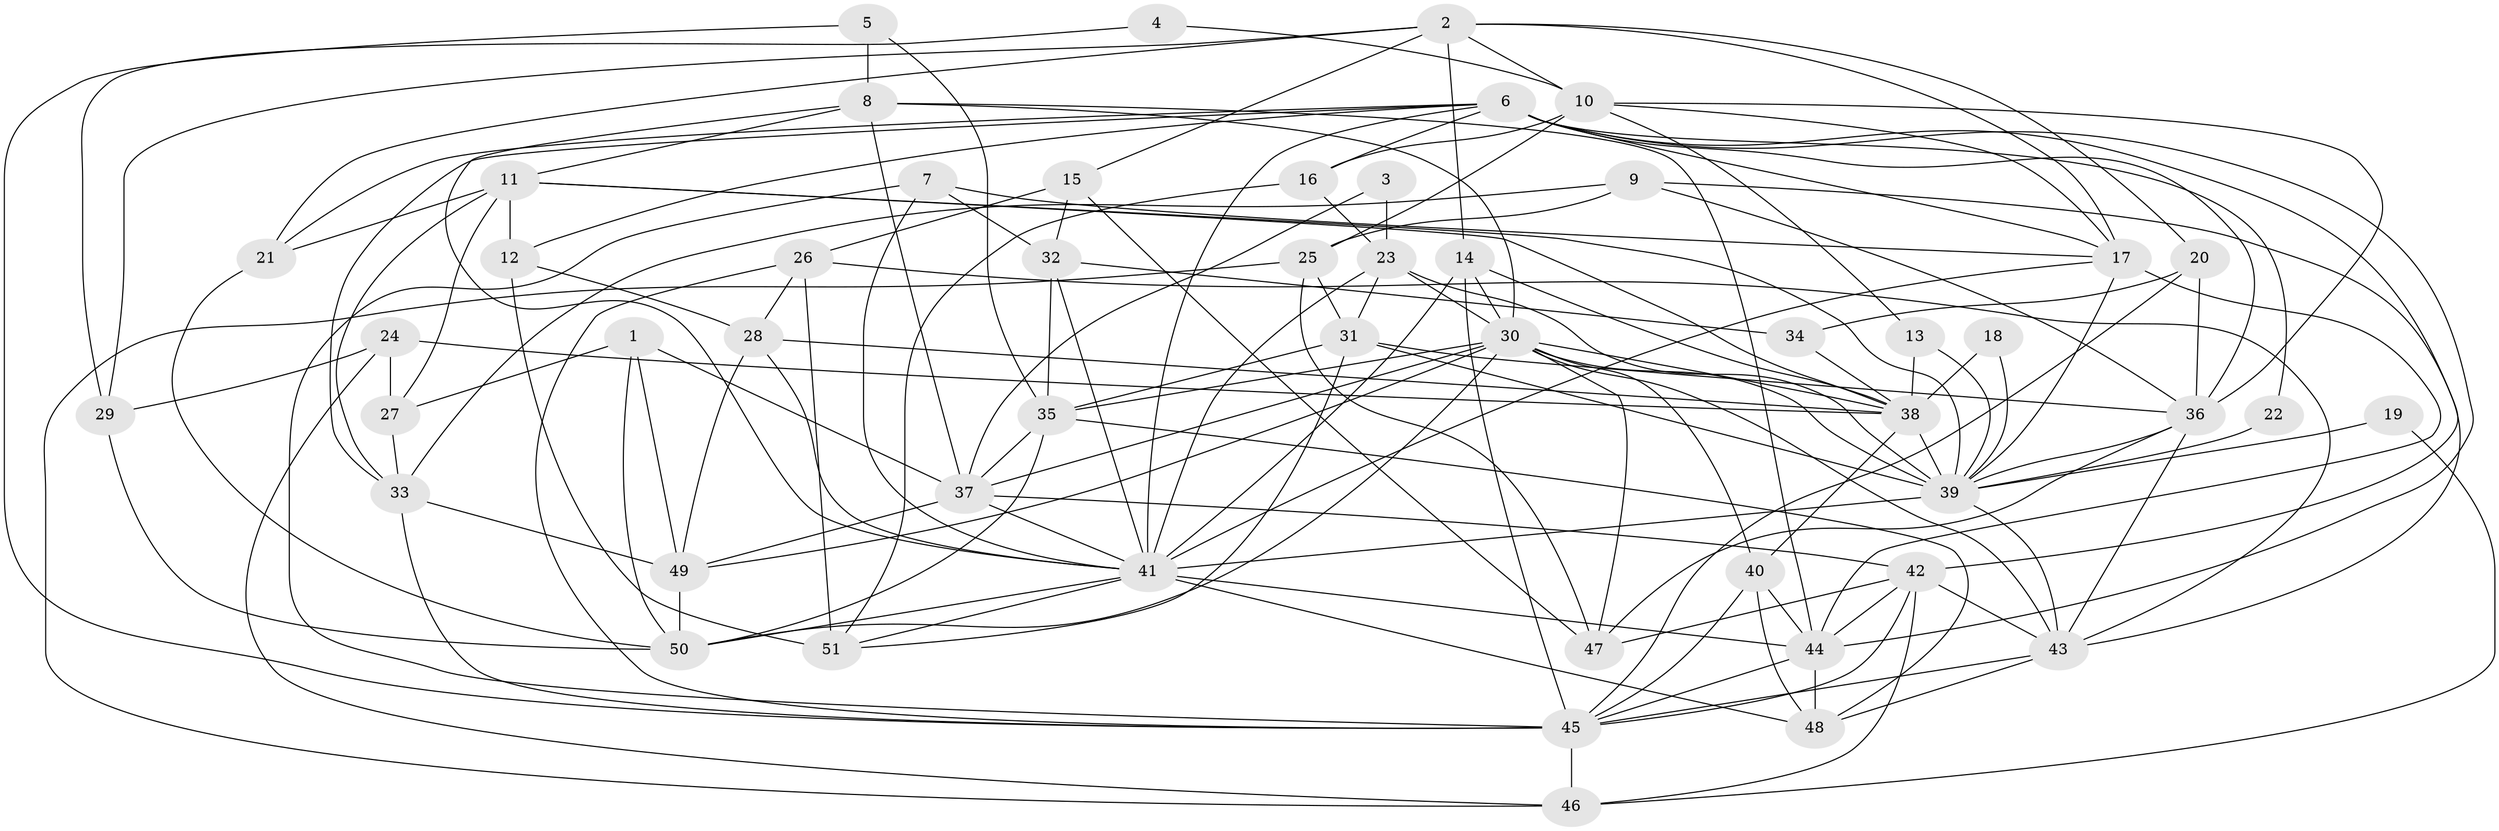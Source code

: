 // original degree distribution, {3: 0.20588235294117646, 5: 0.23529411764705882, 6: 0.0784313725490196, 2: 0.1568627450980392, 4: 0.29411764705882354, 10: 0.00980392156862745, 7: 0.00980392156862745, 8: 0.00980392156862745}
// Generated by graph-tools (version 1.1) at 2025/26/03/09/25 03:26:17]
// undirected, 51 vertices, 147 edges
graph export_dot {
graph [start="1"]
  node [color=gray90,style=filled];
  1;
  2;
  3;
  4;
  5;
  6;
  7;
  8;
  9;
  10;
  11;
  12;
  13;
  14;
  15;
  16;
  17;
  18;
  19;
  20;
  21;
  22;
  23;
  24;
  25;
  26;
  27;
  28;
  29;
  30;
  31;
  32;
  33;
  34;
  35;
  36;
  37;
  38;
  39;
  40;
  41;
  42;
  43;
  44;
  45;
  46;
  47;
  48;
  49;
  50;
  51;
  1 -- 27 [weight=1.0];
  1 -- 37 [weight=1.0];
  1 -- 49 [weight=1.0];
  1 -- 50 [weight=1.0];
  2 -- 10 [weight=1.0];
  2 -- 14 [weight=1.0];
  2 -- 15 [weight=1.0];
  2 -- 17 [weight=1.0];
  2 -- 20 [weight=1.0];
  2 -- 21 [weight=1.0];
  2 -- 29 [weight=1.0];
  3 -- 23 [weight=1.0];
  3 -- 37 [weight=1.0];
  4 -- 10 [weight=1.0];
  4 -- 29 [weight=1.0];
  5 -- 8 [weight=1.0];
  5 -- 35 [weight=1.0];
  5 -- 45 [weight=1.0];
  6 -- 12 [weight=1.0];
  6 -- 16 [weight=1.0];
  6 -- 17 [weight=1.0];
  6 -- 21 [weight=1.0];
  6 -- 22 [weight=1.0];
  6 -- 33 [weight=1.0];
  6 -- 36 [weight=1.0];
  6 -- 41 [weight=2.0];
  6 -- 42 [weight=1.0];
  6 -- 44 [weight=1.0];
  7 -- 17 [weight=1.0];
  7 -- 32 [weight=1.0];
  7 -- 41 [weight=1.0];
  7 -- 45 [weight=1.0];
  8 -- 11 [weight=1.0];
  8 -- 30 [weight=1.0];
  8 -- 37 [weight=1.0];
  8 -- 41 [weight=1.0];
  8 -- 44 [weight=1.0];
  9 -- 25 [weight=1.0];
  9 -- 33 [weight=1.0];
  9 -- 36 [weight=1.0];
  9 -- 43 [weight=1.0];
  10 -- 13 [weight=1.0];
  10 -- 16 [weight=1.0];
  10 -- 17 [weight=1.0];
  10 -- 25 [weight=1.0];
  10 -- 36 [weight=1.0];
  11 -- 12 [weight=1.0];
  11 -- 21 [weight=1.0];
  11 -- 27 [weight=1.0];
  11 -- 33 [weight=1.0];
  11 -- 38 [weight=1.0];
  11 -- 39 [weight=1.0];
  12 -- 28 [weight=1.0];
  12 -- 51 [weight=1.0];
  13 -- 38 [weight=1.0];
  13 -- 39 [weight=1.0];
  14 -- 30 [weight=1.0];
  14 -- 38 [weight=1.0];
  14 -- 41 [weight=1.0];
  14 -- 45 [weight=1.0];
  15 -- 26 [weight=1.0];
  15 -- 32 [weight=1.0];
  15 -- 47 [weight=1.0];
  16 -- 23 [weight=1.0];
  16 -- 51 [weight=1.0];
  17 -- 39 [weight=1.0];
  17 -- 41 [weight=1.0];
  17 -- 44 [weight=1.0];
  18 -- 38 [weight=1.0];
  18 -- 39 [weight=1.0];
  19 -- 39 [weight=1.0];
  19 -- 46 [weight=1.0];
  20 -- 34 [weight=1.0];
  20 -- 36 [weight=1.0];
  20 -- 45 [weight=1.0];
  21 -- 50 [weight=1.0];
  22 -- 39 [weight=1.0];
  23 -- 30 [weight=1.0];
  23 -- 31 [weight=1.0];
  23 -- 39 [weight=1.0];
  23 -- 41 [weight=1.0];
  24 -- 27 [weight=1.0];
  24 -- 29 [weight=2.0];
  24 -- 38 [weight=1.0];
  24 -- 46 [weight=1.0];
  25 -- 31 [weight=1.0];
  25 -- 46 [weight=1.0];
  25 -- 47 [weight=1.0];
  26 -- 28 [weight=1.0];
  26 -- 43 [weight=1.0];
  26 -- 45 [weight=1.0];
  26 -- 51 [weight=2.0];
  27 -- 33 [weight=1.0];
  28 -- 38 [weight=1.0];
  28 -- 41 [weight=1.0];
  28 -- 49 [weight=1.0];
  29 -- 50 [weight=1.0];
  30 -- 35 [weight=1.0];
  30 -- 37 [weight=1.0];
  30 -- 38 [weight=1.0];
  30 -- 39 [weight=1.0];
  30 -- 40 [weight=1.0];
  30 -- 43 [weight=1.0];
  30 -- 47 [weight=1.0];
  30 -- 49 [weight=1.0];
  30 -- 50 [weight=1.0];
  31 -- 35 [weight=1.0];
  31 -- 36 [weight=1.0];
  31 -- 39 [weight=1.0];
  31 -- 51 [weight=1.0];
  32 -- 34 [weight=1.0];
  32 -- 35 [weight=1.0];
  32 -- 41 [weight=1.0];
  33 -- 45 [weight=1.0];
  33 -- 49 [weight=1.0];
  34 -- 38 [weight=1.0];
  35 -- 37 [weight=1.0];
  35 -- 48 [weight=1.0];
  35 -- 50 [weight=1.0];
  36 -- 39 [weight=1.0];
  36 -- 43 [weight=1.0];
  36 -- 47 [weight=1.0];
  37 -- 41 [weight=1.0];
  37 -- 42 [weight=1.0];
  37 -- 49 [weight=1.0];
  38 -- 39 [weight=1.0];
  38 -- 40 [weight=1.0];
  39 -- 41 [weight=1.0];
  39 -- 43 [weight=1.0];
  40 -- 44 [weight=1.0];
  40 -- 45 [weight=1.0];
  40 -- 48 [weight=1.0];
  41 -- 44 [weight=1.0];
  41 -- 48 [weight=1.0];
  41 -- 50 [weight=1.0];
  41 -- 51 [weight=1.0];
  42 -- 43 [weight=1.0];
  42 -- 44 [weight=1.0];
  42 -- 45 [weight=1.0];
  42 -- 46 [weight=1.0];
  42 -- 47 [weight=1.0];
  43 -- 45 [weight=1.0];
  43 -- 48 [weight=1.0];
  44 -- 45 [weight=1.0];
  44 -- 48 [weight=1.0];
  45 -- 46 [weight=1.0];
  49 -- 50 [weight=1.0];
}
